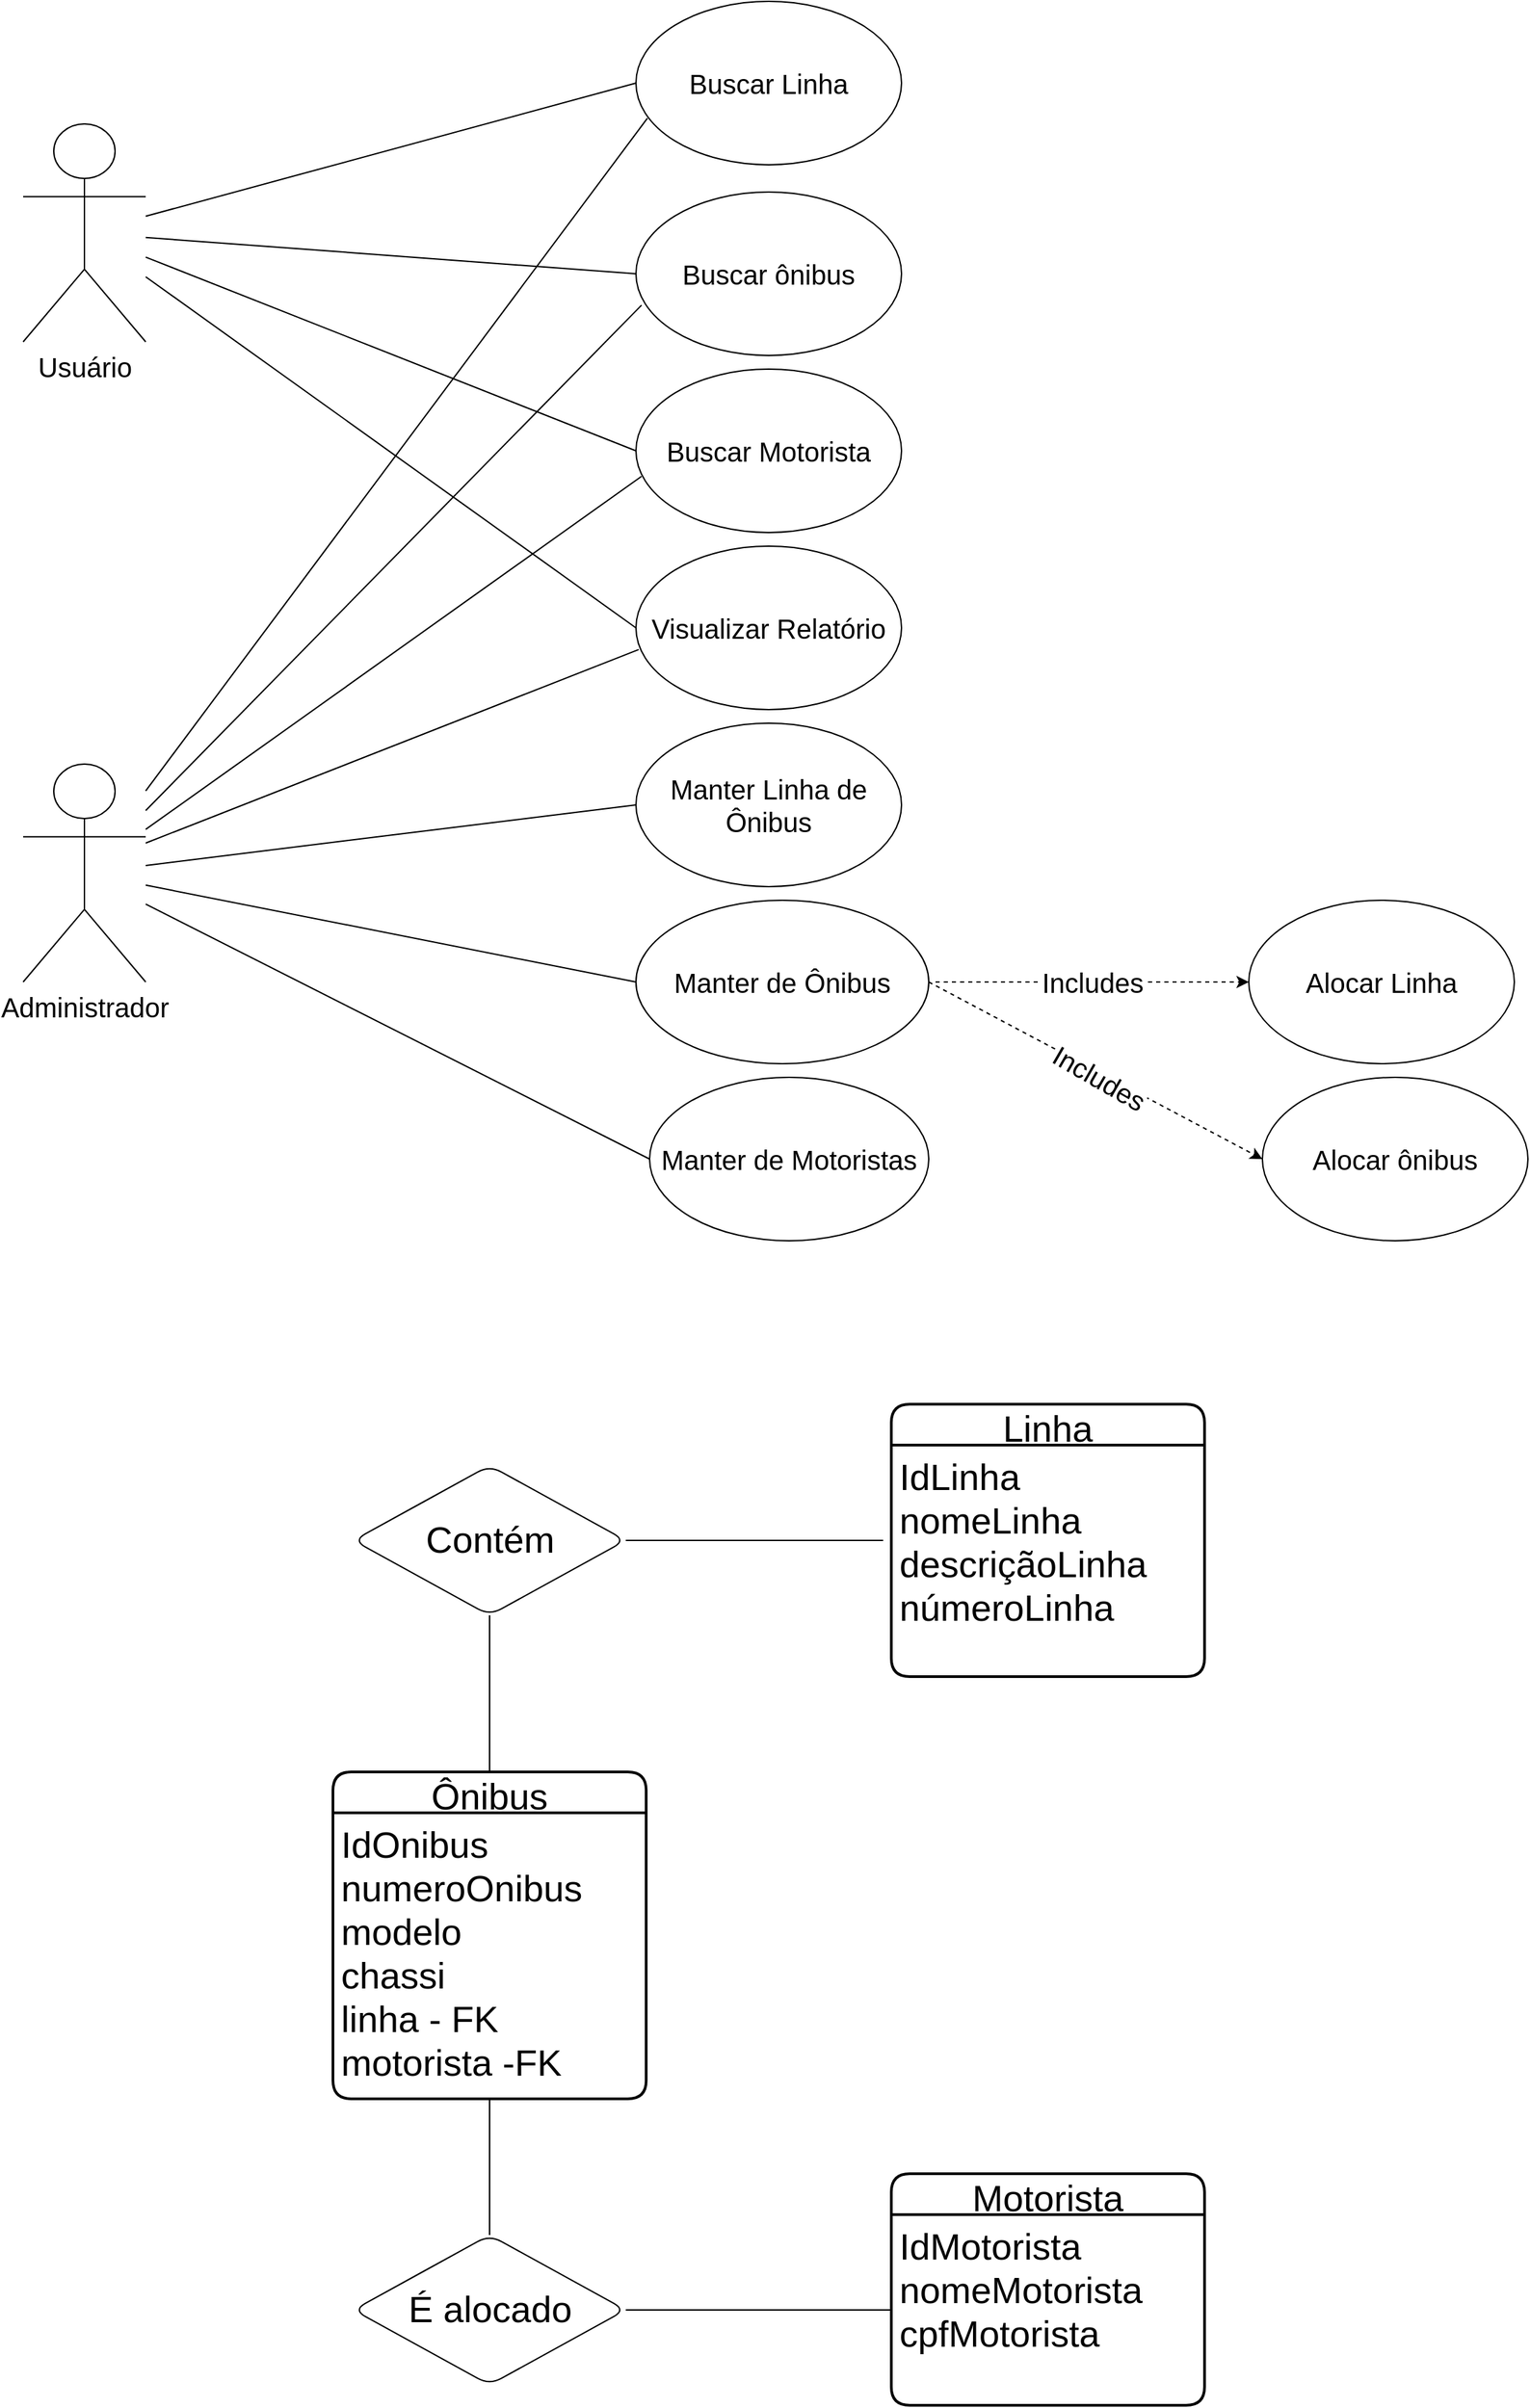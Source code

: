 <mxfile version="13.7.3" type="device"><diagram id="0r0vHbZib1SeLEXJKPyM" name="Page-1"><mxGraphModel dx="1792" dy="1700" grid="1" gridSize="10" guides="1" tooltips="1" connect="1" arrows="1" fold="1" page="1" pageScale="1" pageWidth="850" pageHeight="1100" math="0" shadow="0"><root><mxCell id="0"/><mxCell id="1" parent="0"/><mxCell id="EUAcjwE8Xg2AIwuBWxsA-1" value="Administrador" style="shape=umlActor;verticalLabelPosition=bottom;verticalAlign=top;html=1;outlineConnect=0;fontSize=20;" parent="1" vertex="1"><mxGeometry x="-90" y="250" width="90" height="160" as="geometry"/></mxCell><mxCell id="utw0tvUPM9FnBnMX7zKg-1" value="Manter Linha de Ônibus" style="ellipse;whiteSpace=wrap;html=1;fontSize=20;" parent="1" vertex="1"><mxGeometry x="360" y="220" width="195" height="120" as="geometry"/></mxCell><mxCell id="utw0tvUPM9FnBnMX7zKg-3" value="Manter de Motoristas" style="ellipse;whiteSpace=wrap;html=1;fontSize=20;" parent="1" vertex="1"><mxGeometry x="370" y="480" width="205" height="120" as="geometry"/></mxCell><mxCell id="utw0tvUPM9FnBnMX7zKg-4" value="Manter de Ônibus" style="ellipse;whiteSpace=wrap;html=1;fontSize=20;" parent="1" vertex="1"><mxGeometry x="360" y="350" width="215" height="120" as="geometry"/></mxCell><mxCell id="utw0tvUPM9FnBnMX7zKg-6" value="Alocar ônibus" style="ellipse;whiteSpace=wrap;html=1;fontSize=20;" parent="1" vertex="1"><mxGeometry x="820" y="480" width="195" height="120" as="geometry"/></mxCell><mxCell id="utw0tvUPM9FnBnMX7zKg-7" value="" style="endArrow=none;html=1;fontSize=20;entryX=0;entryY=0.5;entryDx=0;entryDy=0;" parent="1" source="EUAcjwE8Xg2AIwuBWxsA-1" target="utw0tvUPM9FnBnMX7zKg-1" edge="1"><mxGeometry width="50" height="50" relative="1" as="geometry"><mxPoint x="240" y="340" as="sourcePoint"/><mxPoint x="520" y="290" as="targetPoint"/></mxGeometry></mxCell><mxCell id="utw0tvUPM9FnBnMX7zKg-8" value="" style="endArrow=none;html=1;fontSize=20;entryX=0;entryY=0.5;entryDx=0;entryDy=0;" parent="1" source="EUAcjwE8Xg2AIwuBWxsA-1" target="utw0tvUPM9FnBnMX7zKg-3" edge="1"><mxGeometry width="50" height="50" relative="1" as="geometry"><mxPoint x="240" y="340" as="sourcePoint"/><mxPoint x="365.0" y="200" as="targetPoint"/></mxGeometry></mxCell><mxCell id="utw0tvUPM9FnBnMX7zKg-9" value="" style="endArrow=none;html=1;fontSize=20;entryX=0;entryY=0.5;entryDx=0;entryDy=0;" parent="1" source="EUAcjwE8Xg2AIwuBWxsA-1" target="utw0tvUPM9FnBnMX7zKg-4" edge="1"><mxGeometry width="50" height="50" relative="1" as="geometry"><mxPoint x="240" y="340" as="sourcePoint"/><mxPoint x="365" y="360" as="targetPoint"/></mxGeometry></mxCell><mxCell id="vlXLVwTmV9V4wJ7c8ATL-5" value="" style="endArrow=classic;html=1;fontSize=20;exitX=1;exitY=0.5;exitDx=0;exitDy=0;dashed=1;endFill=1;" parent="1" source="utw0tvUPM9FnBnMX7zKg-4" edge="1"><mxGeometry width="50" height="50" relative="1" as="geometry"><mxPoint x="555.57" y="323" as="sourcePoint"/><mxPoint x="820" y="540" as="targetPoint"/></mxGeometry></mxCell><mxCell id="vlXLVwTmV9V4wJ7c8ATL-47" value="Includes" style="edgeLabel;html=1;align=center;verticalAlign=middle;resizable=0;points=[];fontSize=20;rotation=30;" parent="vlXLVwTmV9V4wJ7c8ATL-5" vertex="1" connectable="0"><mxGeometry x="-0.321" y="6" relative="1" as="geometry"><mxPoint x="39.15" y="31.24" as="offset"/></mxGeometry></mxCell><mxCell id="vlXLVwTmV9V4wJ7c8ATL-33" value="Usuário" style="shape=umlActor;verticalLabelPosition=bottom;verticalAlign=top;html=1;outlineConnect=0;fontSize=20;" parent="1" vertex="1"><mxGeometry x="-90" y="-220" width="90" height="160" as="geometry"/></mxCell><mxCell id="vlXLVwTmV9V4wJ7c8ATL-34" value="Buscar Linha" style="ellipse;whiteSpace=wrap;html=1;fontSize=20;" parent="1" vertex="1"><mxGeometry x="360" y="-310" width="195" height="120" as="geometry"/></mxCell><mxCell id="vlXLVwTmV9V4wJ7c8ATL-35" value="Buscar ônibus" style="ellipse;whiteSpace=wrap;html=1;fontSize=20;" parent="1" vertex="1"><mxGeometry x="360" y="-170" width="195" height="120" as="geometry"/></mxCell><mxCell id="vlXLVwTmV9V4wJ7c8ATL-36" value="Buscar Motorista" style="ellipse;whiteSpace=wrap;html=1;fontSize=20;" parent="1" vertex="1"><mxGeometry x="360" y="-40" width="195" height="120" as="geometry"/></mxCell><mxCell id="vlXLVwTmV9V4wJ7c8ATL-37" value="Alocar Linha" style="ellipse;whiteSpace=wrap;html=1;fontSize=20;" parent="1" vertex="1"><mxGeometry x="810" y="350" width="195" height="120" as="geometry"/></mxCell><mxCell id="vlXLVwTmV9V4wJ7c8ATL-38" value="Includes" style="endArrow=classic;html=1;fontSize=20;entryX=0;entryY=0.5;entryDx=0;entryDy=0;dashed=1;endFill=1;" parent="1" target="vlXLVwTmV9V4wJ7c8ATL-37" edge="1"><mxGeometry width="50" height="50" relative="1" as="geometry"><mxPoint x="580" y="410" as="sourcePoint"/><mxPoint x="660" y="410" as="targetPoint"/><Array as="points"><mxPoint x="600" y="410"/></Array></mxGeometry></mxCell><mxCell id="vlXLVwTmV9V4wJ7c8ATL-39" value="" style="endArrow=none;html=1;fontSize=20;entryX=0;entryY=0.5;entryDx=0;entryDy=0;" parent="1" source="vlXLVwTmV9V4wJ7c8ATL-33" target="vlXLVwTmV9V4wJ7c8ATL-34" edge="1"><mxGeometry width="50" height="50" relative="1" as="geometry"><mxPoint x="270" y="-150" as="sourcePoint"/><mxPoint x="375.0" y="110" as="targetPoint"/></mxGeometry></mxCell><mxCell id="vlXLVwTmV9V4wJ7c8ATL-40" value="" style="endArrow=none;html=1;fontSize=20;entryX=0;entryY=0.5;entryDx=0;entryDy=0;" parent="1" source="vlXLVwTmV9V4wJ7c8ATL-33" target="vlXLVwTmV9V4wJ7c8ATL-35" edge="1"><mxGeometry width="50" height="50" relative="1" as="geometry"><mxPoint x="270" y="-150" as="sourcePoint"/><mxPoint x="403.684" y="-287.496" as="targetPoint"/></mxGeometry></mxCell><mxCell id="vlXLVwTmV9V4wJ7c8ATL-41" value="" style="endArrow=none;html=1;fontSize=20;entryX=0;entryY=0.5;entryDx=0;entryDy=0;" parent="1" source="vlXLVwTmV9V4wJ7c8ATL-33" target="vlXLVwTmV9V4wJ7c8ATL-36" edge="1"><mxGeometry width="50" height="50" relative="1" as="geometry"><mxPoint x="270" y="-150" as="sourcePoint"/><mxPoint x="375.0" y="-190" as="targetPoint"/></mxGeometry></mxCell><mxCell id="vlXLVwTmV9V4wJ7c8ATL-42" value="Visualizar Relatório" style="ellipse;whiteSpace=wrap;html=1;fontSize=20;" parent="1" vertex="1"><mxGeometry x="360" y="90" width="195" height="120" as="geometry"/></mxCell><mxCell id="vlXLVwTmV9V4wJ7c8ATL-43" value="" style="endArrow=none;html=1;fontSize=20;entryX=0;entryY=0.5;entryDx=0;entryDy=0;" parent="1" source="vlXLVwTmV9V4wJ7c8ATL-33" target="vlXLVwTmV9V4wJ7c8ATL-42" edge="1"><mxGeometry width="50" height="50" relative="1" as="geometry"><mxPoint x="270" y="-150" as="sourcePoint"/><mxPoint x="375.0" y="-60" as="targetPoint"/></mxGeometry></mxCell><mxCell id="vlXLVwTmV9V4wJ7c8ATL-44" value="" style="endArrow=none;html=1;fontSize=20;entryX=0.043;entryY=0.715;entryDx=0;entryDy=0;entryPerimeter=0;" parent="1" source="EUAcjwE8Xg2AIwuBWxsA-1" target="vlXLVwTmV9V4wJ7c8ATL-34" edge="1"><mxGeometry width="50" height="50" relative="1" as="geometry"><mxPoint x="240" y="410" as="sourcePoint"/><mxPoint x="365" y="90" as="targetPoint"/></mxGeometry></mxCell><mxCell id="vlXLVwTmV9V4wJ7c8ATL-45" value="" style="endArrow=none;html=1;fontSize=20;entryX=0.021;entryY=0.656;entryDx=0;entryDy=0;entryPerimeter=0;" parent="1" source="EUAcjwE8Xg2AIwuBWxsA-1" target="vlXLVwTmV9V4wJ7c8ATL-36" edge="1"><mxGeometry width="50" height="50" relative="1" as="geometry"><mxPoint x="240" y="410" as="sourcePoint"/><mxPoint x="375" y="100" as="targetPoint"/></mxGeometry></mxCell><mxCell id="vlXLVwTmV9V4wJ7c8ATL-46" value="" style="endArrow=none;html=1;fontSize=20;entryX=0.021;entryY=0.692;entryDx=0;entryDy=0;entryPerimeter=0;" parent="1" source="EUAcjwE8Xg2AIwuBWxsA-1" target="vlXLVwTmV9V4wJ7c8ATL-35" edge="1"><mxGeometry width="50" height="50" relative="1" as="geometry"><mxPoint x="240" y="410" as="sourcePoint"/><mxPoint x="375.0" y="-60" as="targetPoint"/></mxGeometry></mxCell><mxCell id="vlXLVwTmV9V4wJ7c8ATL-53" value="É alocado" style="rhombus;whiteSpace=wrap;html=1;rounded=1;fontSize=27;" parent="1" vertex="1"><mxGeometry x="152.5" y="1330" width="200" height="110" as="geometry"/></mxCell><mxCell id="vlXLVwTmV9V4wJ7c8ATL-54" value="Contém" style="rhombus;whiteSpace=wrap;html=1;rounded=1;fontSize=27;" parent="1" vertex="1"><mxGeometry x="152.5" y="765" width="200" height="110" as="geometry"/></mxCell><mxCell id="vlXLVwTmV9V4wJ7c8ATL-55" value="" style="endArrow=none;html=1;fontSize=27;entryX=0;entryY=0.5;entryDx=0;entryDy=0;exitX=1;exitY=0.5;exitDx=0;exitDy=0;" parent="1" source="vlXLVwTmV9V4wJ7c8ATL-53" target="vlXLVwTmV9V4wJ7c8ATL-52" edge="1"><mxGeometry width="50" height="50" relative="1" as="geometry"><mxPoint x="427.5" y="1310" as="sourcePoint"/><mxPoint x="-12.5" y="1140" as="targetPoint"/></mxGeometry></mxCell><mxCell id="vlXLVwTmV9V4wJ7c8ATL-56" value="" style="endArrow=none;html=1;fontSize=27;entryX=0.5;entryY=0;entryDx=0;entryDy=0;exitX=0.5;exitY=1;exitDx=0;exitDy=0;startArrow=none;startFill=0;" parent="1" source="vlXLVwTmV9V4wJ7c8ATL-50" target="vlXLVwTmV9V4wJ7c8ATL-53" edge="1"><mxGeometry width="50" height="50" relative="1" as="geometry"><mxPoint x="362.5" y="1395" as="sourcePoint"/><mxPoint x="557.5" y="1395" as="targetPoint"/></mxGeometry></mxCell><mxCell id="vlXLVwTmV9V4wJ7c8ATL-57" value="" style="endArrow=none;html=1;fontSize=27;entryX=1;entryY=0.5;entryDx=0;entryDy=0;exitX=-0.026;exitY=0.412;exitDx=0;exitDy=0;startArrow=none;startFill=0;exitPerimeter=0;" parent="1" source="utw0tvUPM9FnBnMX7zKg-22" target="vlXLVwTmV9V4wJ7c8ATL-54" edge="1"><mxGeometry width="50" height="50" relative="1" as="geometry"><mxPoint x="477.5" y="735" as="sourcePoint"/><mxPoint x="477.5" y="875" as="targetPoint"/></mxGeometry></mxCell><mxCell id="vlXLVwTmV9V4wJ7c8ATL-58" value="" style="endArrow=none;html=1;fontSize=27;entryX=0.5;entryY=0;entryDx=0;entryDy=0;exitX=0.5;exitY=1;exitDx=0;exitDy=0;" parent="1" source="vlXLVwTmV9V4wJ7c8ATL-54" target="vlXLVwTmV9V4wJ7c8ATL-49" edge="1"><mxGeometry width="50" height="50" relative="1" as="geometry"><mxPoint x="362.5" y="1395" as="sourcePoint"/><mxPoint x="557.5" y="1395" as="targetPoint"/></mxGeometry></mxCell><mxCell id="vlXLVwTmV9V4wJ7c8ATL-49" value="Ônibus" style="swimlane;childLayout=stackLayout;horizontal=1;startSize=30;horizontalStack=0;rounded=1;fontSize=27;fontStyle=0;strokeWidth=2;resizeParent=0;resizeLast=1;shadow=0;dashed=0;align=center;" parent="1" vertex="1"><mxGeometry x="137.5" y="990" width="230" height="240" as="geometry"/></mxCell><mxCell id="vlXLVwTmV9V4wJ7c8ATL-50" value="IdOnibus&#10;numeroOnibus&#10;modelo&#10;chassi&#10;linha - FK&#10;motorista -FK&#10;" style="align=left;strokeColor=none;fillColor=none;spacingLeft=4;fontSize=27;verticalAlign=top;resizable=0;rotatable=0;part=1;" parent="vlXLVwTmV9V4wJ7c8ATL-49" vertex="1"><mxGeometry y="30" width="230" height="210" as="geometry"/></mxCell><mxCell id="utw0tvUPM9FnBnMX7zKg-21" value="Linha" style="swimlane;childLayout=stackLayout;horizontal=1;startSize=30;horizontalStack=0;rounded=1;fontSize=27;fontStyle=0;strokeWidth=2;resizeParent=0;resizeLast=1;shadow=0;dashed=0;align=center;" parent="1" vertex="1"><mxGeometry x="547.5" y="720" width="230" height="200" as="geometry"/></mxCell><mxCell id="utw0tvUPM9FnBnMX7zKg-22" value="IdLinha&#10;nomeLinha&#10;descriçãoLinha&#10;númeroLinha&#10;" style="align=left;strokeColor=none;fillColor=none;spacingLeft=4;fontSize=27;verticalAlign=top;resizable=0;rotatable=0;part=1;" parent="utw0tvUPM9FnBnMX7zKg-21" vertex="1"><mxGeometry y="30" width="230" height="170" as="geometry"/></mxCell><mxCell id="hTj1FgYuVg_CTMu86l1J-1" value="" style="endArrow=none;html=1;fontSize=20;entryX=0.01;entryY=0.633;entryDx=0;entryDy=0;entryPerimeter=0;" parent="1" target="vlXLVwTmV9V4wJ7c8ATL-42" edge="1"><mxGeometry width="50" height="50" relative="1" as="geometry"><mxPoint y="308" as="sourcePoint"/><mxPoint x="374.095" y="48.72" as="targetPoint"/></mxGeometry></mxCell><mxCell id="vlXLVwTmV9V4wJ7c8ATL-51" value="Motorista" style="swimlane;childLayout=stackLayout;horizontal=1;startSize=30;horizontalStack=0;rounded=1;fontSize=27;fontStyle=0;strokeWidth=2;resizeParent=0;resizeLast=1;shadow=0;dashed=0;align=center;" parent="1" vertex="1"><mxGeometry x="547.5" y="1285" width="230" height="170" as="geometry"/></mxCell><mxCell id="vlXLVwTmV9V4wJ7c8ATL-52" value="IdMotorista&#10;nomeMotorista&#10;cpfMotorista&#10;" style="align=left;strokeColor=none;fillColor=none;spacingLeft=4;fontSize=27;verticalAlign=top;resizable=0;rotatable=0;part=1;" parent="vlXLVwTmV9V4wJ7c8ATL-51" vertex="1"><mxGeometry y="30" width="230" height="140" as="geometry"/></mxCell></root></mxGraphModel></diagram></mxfile>